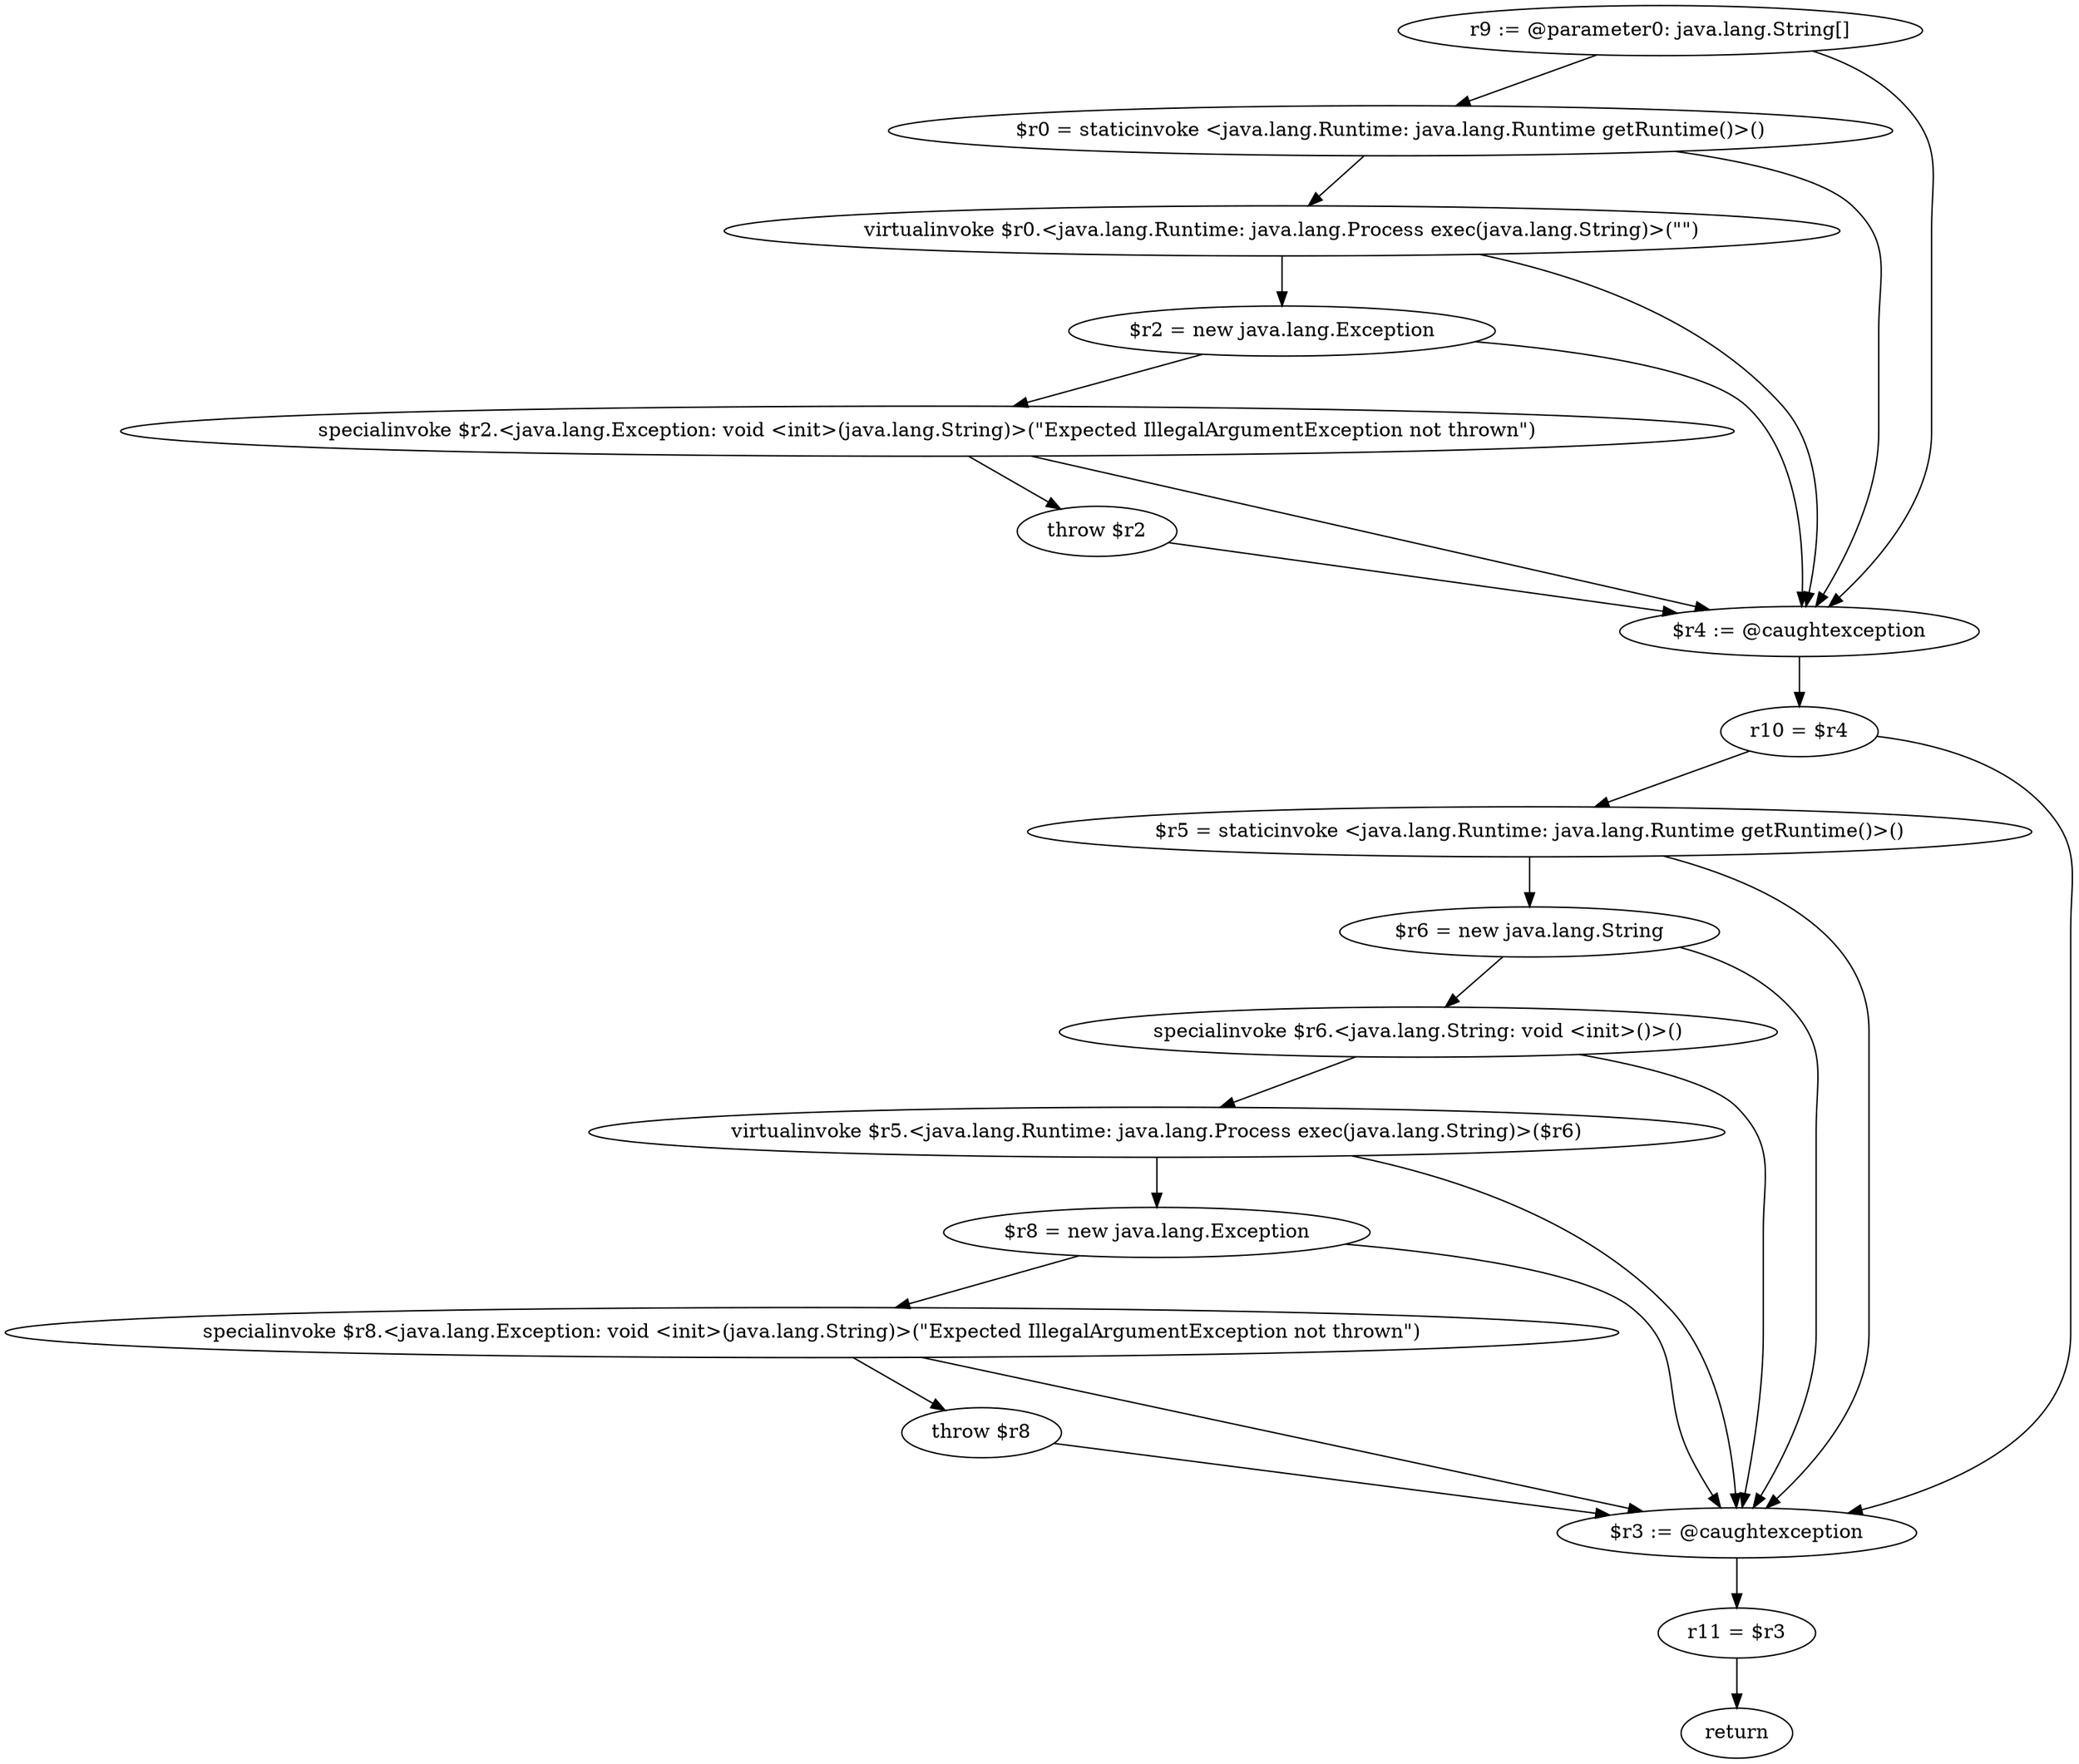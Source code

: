 digraph "unitGraph" {
    "r9 := @parameter0: java.lang.String[]"
    "$r0 = staticinvoke <java.lang.Runtime: java.lang.Runtime getRuntime()>()"
    "virtualinvoke $r0.<java.lang.Runtime: java.lang.Process exec(java.lang.String)>(\"\")"
    "$r2 = new java.lang.Exception"
    "specialinvoke $r2.<java.lang.Exception: void <init>(java.lang.String)>(\"Expected IllegalArgumentException not thrown\")"
    "throw $r2"
    "$r4 := @caughtexception"
    "r10 = $r4"
    "$r5 = staticinvoke <java.lang.Runtime: java.lang.Runtime getRuntime()>()"
    "$r6 = new java.lang.String"
    "specialinvoke $r6.<java.lang.String: void <init>()>()"
    "virtualinvoke $r5.<java.lang.Runtime: java.lang.Process exec(java.lang.String)>($r6)"
    "$r8 = new java.lang.Exception"
    "specialinvoke $r8.<java.lang.Exception: void <init>(java.lang.String)>(\"Expected IllegalArgumentException not thrown\")"
    "throw $r8"
    "$r3 := @caughtexception"
    "r11 = $r3"
    "return"
    "r9 := @parameter0: java.lang.String[]"->"$r0 = staticinvoke <java.lang.Runtime: java.lang.Runtime getRuntime()>()";
    "r9 := @parameter0: java.lang.String[]"->"$r4 := @caughtexception";
    "$r0 = staticinvoke <java.lang.Runtime: java.lang.Runtime getRuntime()>()"->"virtualinvoke $r0.<java.lang.Runtime: java.lang.Process exec(java.lang.String)>(\"\")";
    "$r0 = staticinvoke <java.lang.Runtime: java.lang.Runtime getRuntime()>()"->"$r4 := @caughtexception";
    "virtualinvoke $r0.<java.lang.Runtime: java.lang.Process exec(java.lang.String)>(\"\")"->"$r2 = new java.lang.Exception";
    "virtualinvoke $r0.<java.lang.Runtime: java.lang.Process exec(java.lang.String)>(\"\")"->"$r4 := @caughtexception";
    "$r2 = new java.lang.Exception"->"specialinvoke $r2.<java.lang.Exception: void <init>(java.lang.String)>(\"Expected IllegalArgumentException not thrown\")";
    "$r2 = new java.lang.Exception"->"$r4 := @caughtexception";
    "specialinvoke $r2.<java.lang.Exception: void <init>(java.lang.String)>(\"Expected IllegalArgumentException not thrown\")"->"throw $r2";
    "specialinvoke $r2.<java.lang.Exception: void <init>(java.lang.String)>(\"Expected IllegalArgumentException not thrown\")"->"$r4 := @caughtexception";
    "throw $r2"->"$r4 := @caughtexception";
    "$r4 := @caughtexception"->"r10 = $r4";
    "r10 = $r4"->"$r5 = staticinvoke <java.lang.Runtime: java.lang.Runtime getRuntime()>()";
    "r10 = $r4"->"$r3 := @caughtexception";
    "$r5 = staticinvoke <java.lang.Runtime: java.lang.Runtime getRuntime()>()"->"$r6 = new java.lang.String";
    "$r5 = staticinvoke <java.lang.Runtime: java.lang.Runtime getRuntime()>()"->"$r3 := @caughtexception";
    "$r6 = new java.lang.String"->"specialinvoke $r6.<java.lang.String: void <init>()>()";
    "$r6 = new java.lang.String"->"$r3 := @caughtexception";
    "specialinvoke $r6.<java.lang.String: void <init>()>()"->"virtualinvoke $r5.<java.lang.Runtime: java.lang.Process exec(java.lang.String)>($r6)";
    "specialinvoke $r6.<java.lang.String: void <init>()>()"->"$r3 := @caughtexception";
    "virtualinvoke $r5.<java.lang.Runtime: java.lang.Process exec(java.lang.String)>($r6)"->"$r8 = new java.lang.Exception";
    "virtualinvoke $r5.<java.lang.Runtime: java.lang.Process exec(java.lang.String)>($r6)"->"$r3 := @caughtexception";
    "$r8 = new java.lang.Exception"->"specialinvoke $r8.<java.lang.Exception: void <init>(java.lang.String)>(\"Expected IllegalArgumentException not thrown\")";
    "$r8 = new java.lang.Exception"->"$r3 := @caughtexception";
    "specialinvoke $r8.<java.lang.Exception: void <init>(java.lang.String)>(\"Expected IllegalArgumentException not thrown\")"->"throw $r8";
    "specialinvoke $r8.<java.lang.Exception: void <init>(java.lang.String)>(\"Expected IllegalArgumentException not thrown\")"->"$r3 := @caughtexception";
    "throw $r8"->"$r3 := @caughtexception";
    "$r3 := @caughtexception"->"r11 = $r3";
    "r11 = $r3"->"return";
}

